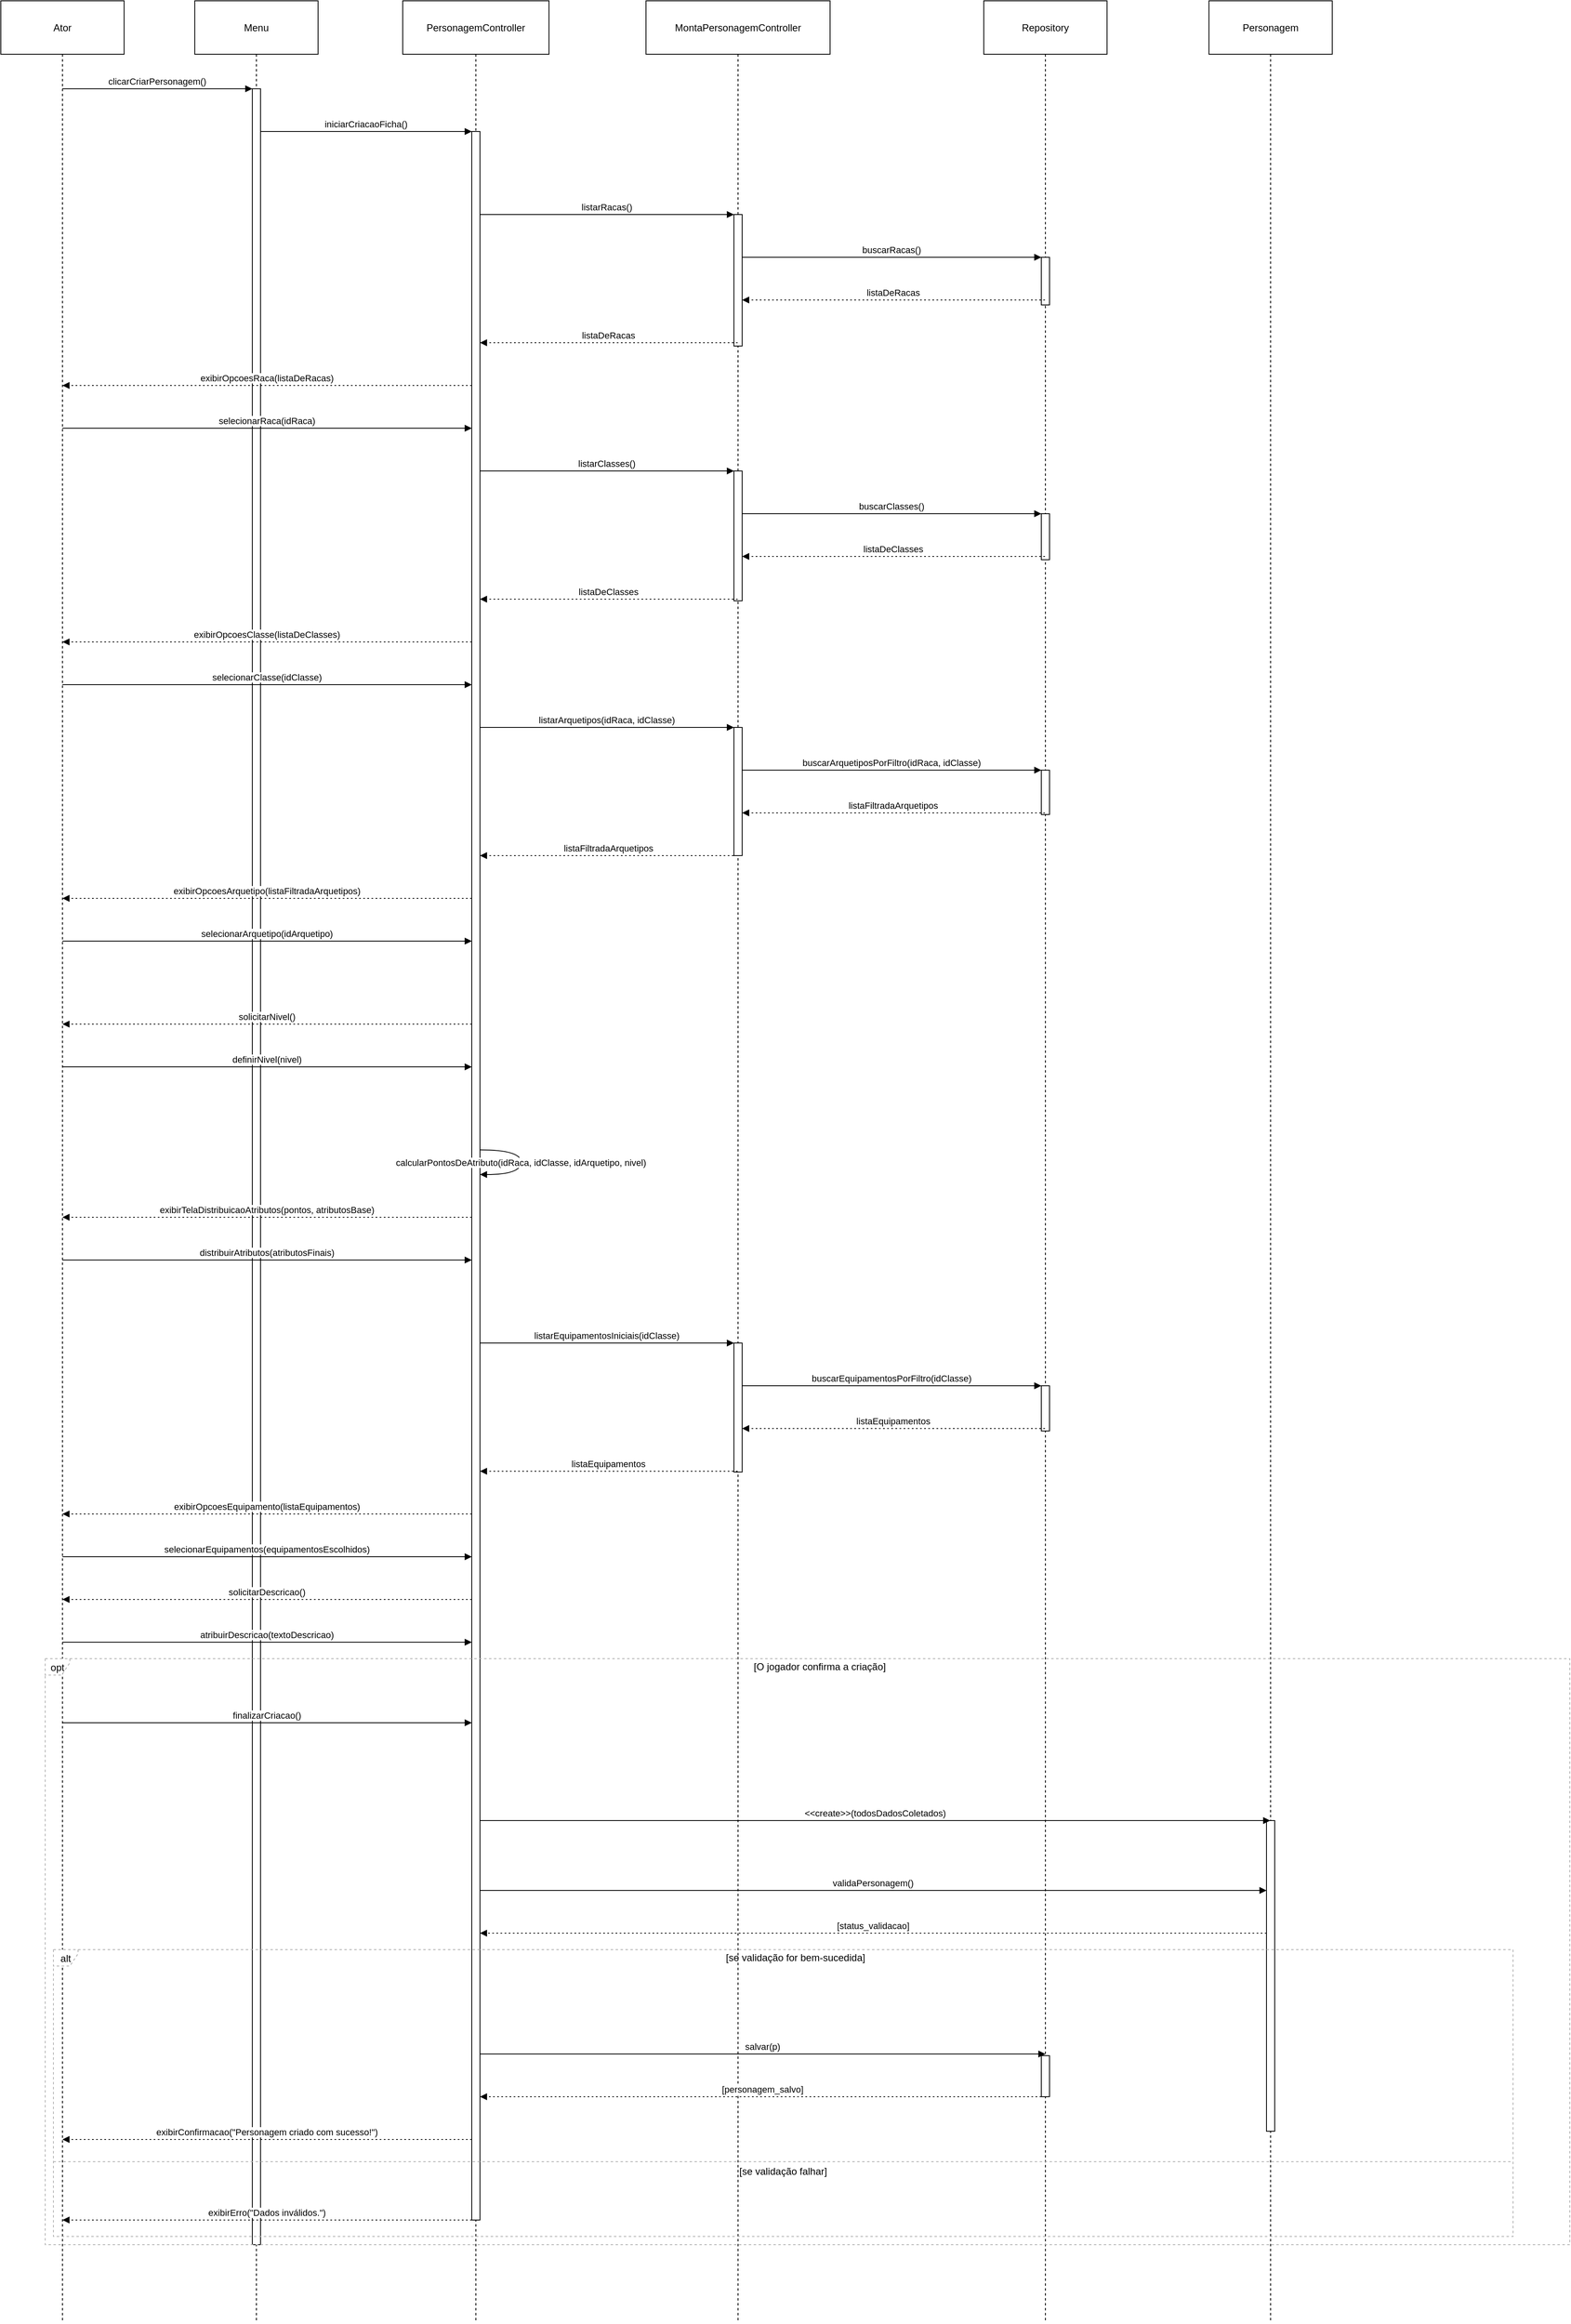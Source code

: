 <mxfile version="27.0.9">
  <diagram name="Página-1" id="dRzNGX5PWt0S2zdsGYkA">
    <mxGraphModel grid="1" page="1" gridSize="10" guides="1" tooltips="1" connect="1" arrows="1" fold="1" pageScale="1" pageWidth="827" pageHeight="1169" math="0" shadow="0">
      <root>
        <mxCell id="0" />
        <mxCell id="1" parent="0" />
        <mxCell id="wNVWfDmeZ_cBfafOIuPa-128" value="Ator" style="shape=umlLifeline;perimeter=lifelinePerimeter;whiteSpace=wrap;container=1;dropTarget=0;collapsible=0;recursiveResize=0;outlineConnect=0;portConstraint=eastwest;newEdgeStyle={&quot;edgeStyle&quot;:&quot;elbowEdgeStyle&quot;,&quot;elbow&quot;:&quot;vertical&quot;,&quot;curved&quot;:0,&quot;rounded&quot;:0};size=65;" vertex="1" parent="1">
          <mxGeometry x="20" y="20" width="150" height="2825" as="geometry" />
        </mxCell>
        <mxCell id="wNVWfDmeZ_cBfafOIuPa-129" value="Menu" style="shape=umlLifeline;perimeter=lifelinePerimeter;whiteSpace=wrap;container=1;dropTarget=0;collapsible=0;recursiveResize=0;outlineConnect=0;portConstraint=eastwest;newEdgeStyle={&quot;edgeStyle&quot;:&quot;elbowEdgeStyle&quot;,&quot;elbow&quot;:&quot;vertical&quot;,&quot;curved&quot;:0,&quot;rounded&quot;:0};size=65;" vertex="1" parent="1">
          <mxGeometry x="256" y="20" width="150" height="2825" as="geometry" />
        </mxCell>
        <mxCell id="wNVWfDmeZ_cBfafOIuPa-130" value="" style="points=[];perimeter=orthogonalPerimeter;outlineConnect=0;targetShapes=umlLifeline;portConstraint=eastwest;newEdgeStyle={&quot;edgeStyle&quot;:&quot;elbowEdgeStyle&quot;,&quot;elbow&quot;:&quot;vertical&quot;,&quot;curved&quot;:0,&quot;rounded&quot;:0}" vertex="1" parent="wNVWfDmeZ_cBfafOIuPa-129">
          <mxGeometry x="70" y="107" width="10" height="2623" as="geometry" />
        </mxCell>
        <mxCell id="wNVWfDmeZ_cBfafOIuPa-131" value="PersonagemController" style="shape=umlLifeline;perimeter=lifelinePerimeter;whiteSpace=wrap;container=1;dropTarget=0;collapsible=0;recursiveResize=0;outlineConnect=0;portConstraint=eastwest;newEdgeStyle={&quot;edgeStyle&quot;:&quot;elbowEdgeStyle&quot;,&quot;elbow&quot;:&quot;vertical&quot;,&quot;curved&quot;:0,&quot;rounded&quot;:0};size=65;" vertex="1" parent="1">
          <mxGeometry x="509" y="20" width="178" height="2825" as="geometry" />
        </mxCell>
        <mxCell id="wNVWfDmeZ_cBfafOIuPa-132" value="" style="points=[];perimeter=orthogonalPerimeter;outlineConnect=0;targetShapes=umlLifeline;portConstraint=eastwest;newEdgeStyle={&quot;edgeStyle&quot;:&quot;elbowEdgeStyle&quot;,&quot;elbow&quot;:&quot;vertical&quot;,&quot;curved&quot;:0,&quot;rounded&quot;:0}" vertex="1" parent="wNVWfDmeZ_cBfafOIuPa-131">
          <mxGeometry x="84" y="159" width="10" height="2541" as="geometry" />
        </mxCell>
        <mxCell id="wNVWfDmeZ_cBfafOIuPa-133" value="MontaPersonagemController" style="shape=umlLifeline;perimeter=lifelinePerimeter;whiteSpace=wrap;container=1;dropTarget=0;collapsible=0;recursiveResize=0;outlineConnect=0;portConstraint=eastwest;newEdgeStyle={&quot;edgeStyle&quot;:&quot;elbowEdgeStyle&quot;,&quot;elbow&quot;:&quot;vertical&quot;,&quot;curved&quot;:0,&quot;rounded&quot;:0};size=65;" vertex="1" parent="1">
          <mxGeometry x="805" y="20" width="224" height="2825" as="geometry" />
        </mxCell>
        <mxCell id="wNVWfDmeZ_cBfafOIuPa-134" value="" style="points=[];perimeter=orthogonalPerimeter;outlineConnect=0;targetShapes=umlLifeline;portConstraint=eastwest;newEdgeStyle={&quot;edgeStyle&quot;:&quot;elbowEdgeStyle&quot;,&quot;elbow&quot;:&quot;vertical&quot;,&quot;curved&quot;:0,&quot;rounded&quot;:0}" vertex="1" parent="wNVWfDmeZ_cBfafOIuPa-133">
          <mxGeometry x="107" y="260" width="10" height="160" as="geometry" />
        </mxCell>
        <mxCell id="wNVWfDmeZ_cBfafOIuPa-135" value="" style="points=[];perimeter=orthogonalPerimeter;outlineConnect=0;targetShapes=umlLifeline;portConstraint=eastwest;newEdgeStyle={&quot;edgeStyle&quot;:&quot;elbowEdgeStyle&quot;,&quot;elbow&quot;:&quot;vertical&quot;,&quot;curved&quot;:0,&quot;rounded&quot;:0}" vertex="1" parent="wNVWfDmeZ_cBfafOIuPa-133">
          <mxGeometry x="107" y="572" width="10" height="158" as="geometry" />
        </mxCell>
        <mxCell id="wNVWfDmeZ_cBfafOIuPa-136" value="" style="points=[];perimeter=orthogonalPerimeter;outlineConnect=0;targetShapes=umlLifeline;portConstraint=eastwest;newEdgeStyle={&quot;edgeStyle&quot;:&quot;elbowEdgeStyle&quot;,&quot;elbow&quot;:&quot;vertical&quot;,&quot;curved&quot;:0,&quot;rounded&quot;:0}" vertex="1" parent="wNVWfDmeZ_cBfafOIuPa-133">
          <mxGeometry x="107" y="884" width="10" height="156" as="geometry" />
        </mxCell>
        <mxCell id="wNVWfDmeZ_cBfafOIuPa-137" value="" style="points=[];perimeter=orthogonalPerimeter;outlineConnect=0;targetShapes=umlLifeline;portConstraint=eastwest;newEdgeStyle={&quot;edgeStyle&quot;:&quot;elbowEdgeStyle&quot;,&quot;elbow&quot;:&quot;vertical&quot;,&quot;curved&quot;:0,&quot;rounded&quot;:0}" vertex="1" parent="wNVWfDmeZ_cBfafOIuPa-133">
          <mxGeometry x="107" y="1633" width="10" height="157" as="geometry" />
        </mxCell>
        <mxCell id="wNVWfDmeZ_cBfafOIuPa-138" value="Repository" style="shape=umlLifeline;perimeter=lifelinePerimeter;whiteSpace=wrap;container=1;dropTarget=0;collapsible=0;recursiveResize=0;outlineConnect=0;portConstraint=eastwest;newEdgeStyle={&quot;edgeStyle&quot;:&quot;elbowEdgeStyle&quot;,&quot;elbow&quot;:&quot;vertical&quot;,&quot;curved&quot;:0,&quot;rounded&quot;:0};size=65;" vertex="1" parent="1">
          <mxGeometry x="1216" y="20" width="150" height="2825" as="geometry" />
        </mxCell>
        <mxCell id="wNVWfDmeZ_cBfafOIuPa-139" value="" style="points=[];perimeter=orthogonalPerimeter;outlineConnect=0;targetShapes=umlLifeline;portConstraint=eastwest;newEdgeStyle={&quot;edgeStyle&quot;:&quot;elbowEdgeStyle&quot;,&quot;elbow&quot;:&quot;vertical&quot;,&quot;curved&quot;:0,&quot;rounded&quot;:0}" vertex="1" parent="wNVWfDmeZ_cBfafOIuPa-138">
          <mxGeometry x="70" y="312" width="10" height="58" as="geometry" />
        </mxCell>
        <mxCell id="wNVWfDmeZ_cBfafOIuPa-140" value="" style="points=[];perimeter=orthogonalPerimeter;outlineConnect=0;targetShapes=umlLifeline;portConstraint=eastwest;newEdgeStyle={&quot;edgeStyle&quot;:&quot;elbowEdgeStyle&quot;,&quot;elbow&quot;:&quot;vertical&quot;,&quot;curved&quot;:0,&quot;rounded&quot;:0}" vertex="1" parent="wNVWfDmeZ_cBfafOIuPa-138">
          <mxGeometry x="70" y="624" width="10" height="56" as="geometry" />
        </mxCell>
        <mxCell id="wNVWfDmeZ_cBfafOIuPa-141" value="" style="points=[];perimeter=orthogonalPerimeter;outlineConnect=0;targetShapes=umlLifeline;portConstraint=eastwest;newEdgeStyle={&quot;edgeStyle&quot;:&quot;elbowEdgeStyle&quot;,&quot;elbow&quot;:&quot;vertical&quot;,&quot;curved&quot;:0,&quot;rounded&quot;:0}" vertex="1" parent="wNVWfDmeZ_cBfafOIuPa-138">
          <mxGeometry x="70" y="936" width="10" height="54" as="geometry" />
        </mxCell>
        <mxCell id="wNVWfDmeZ_cBfafOIuPa-142" value="" style="points=[];perimeter=orthogonalPerimeter;outlineConnect=0;targetShapes=umlLifeline;portConstraint=eastwest;newEdgeStyle={&quot;edgeStyle&quot;:&quot;elbowEdgeStyle&quot;,&quot;elbow&quot;:&quot;vertical&quot;,&quot;curved&quot;:0,&quot;rounded&quot;:0}" vertex="1" parent="wNVWfDmeZ_cBfafOIuPa-138">
          <mxGeometry x="70" y="1685" width="10" height="55" as="geometry" />
        </mxCell>
        <mxCell id="wNVWfDmeZ_cBfafOIuPa-145" value="Personagem" style="shape=umlLifeline;perimeter=lifelinePerimeter;whiteSpace=wrap;container=1;dropTarget=0;collapsible=0;recursiveResize=0;outlineConnect=0;portConstraint=eastwest;newEdgeStyle={&quot;edgeStyle&quot;:&quot;elbowEdgeStyle&quot;,&quot;elbow&quot;:&quot;vertical&quot;,&quot;curved&quot;:0,&quot;rounded&quot;:0};size=65;" vertex="1" parent="1">
          <mxGeometry x="1490" y="20" width="150" height="2825" as="geometry" />
        </mxCell>
        <mxCell id="wNVWfDmeZ_cBfafOIuPa-146" value="" style="points=[];perimeter=orthogonalPerimeter;outlineConnect=0;targetShapes=umlLifeline;portConstraint=eastwest;newEdgeStyle={&quot;edgeStyle&quot;:&quot;elbowEdgeStyle&quot;,&quot;elbow&quot;:&quot;vertical&quot;,&quot;curved&quot;:0,&quot;rounded&quot;:0}" vertex="1" parent="wNVWfDmeZ_cBfafOIuPa-145">
          <mxGeometry x="70" y="2214" width="10" height="378" as="geometry" />
        </mxCell>
        <mxCell id="wNVWfDmeZ_cBfafOIuPa-147" value="alt" style="shape=umlFrame;dashed=1;pointerEvents=0;dropTarget=0;strokeColor=#B3B3B3;height=20;width=30" vertex="1" parent="1">
          <mxGeometry x="84" y="2391" width="1776" height="349" as="geometry" />
        </mxCell>
        <mxCell id="wNVWfDmeZ_cBfafOIuPa-148" value="[se validação for bem-sucedida]" style="text;strokeColor=none;fillColor=none;align=center;verticalAlign=middle;whiteSpace=wrap;" vertex="1" parent="wNVWfDmeZ_cBfafOIuPa-147">
          <mxGeometry x="30" width="1746" height="20" as="geometry" />
        </mxCell>
        <mxCell id="wNVWfDmeZ_cBfafOIuPa-149" value="[se validação falhar]" style="shape=line;dashed=1;whiteSpace=wrap;verticalAlign=top;labelPosition=center;verticalLabelPosition=middle;align=center;strokeColor=#B3B3B3;" vertex="1" parent="wNVWfDmeZ_cBfafOIuPa-147">
          <mxGeometry y="256" width="1776" height="4" as="geometry" />
        </mxCell>
        <mxCell id="wNVWfDmeZ_cBfafOIuPa-150" value="opt" style="shape=umlFrame;dashed=1;pointerEvents=0;dropTarget=0;strokeColor=#B3B3B3;height=20;width=30" vertex="1" parent="1">
          <mxGeometry x="74" y="2037" width="1855" height="713" as="geometry" />
        </mxCell>
        <mxCell id="wNVWfDmeZ_cBfafOIuPa-151" value="[O jogador confirma a criação]" style="text;strokeColor=none;fillColor=none;align=center;verticalAlign=middle;whiteSpace=wrap;" vertex="1" parent="wNVWfDmeZ_cBfafOIuPa-150">
          <mxGeometry x="30" width="1825" height="20" as="geometry" />
        </mxCell>
        <mxCell id="wNVWfDmeZ_cBfafOIuPa-152" value="clicarCriarPersonagem()" style="verticalAlign=bottom;edgeStyle=elbowEdgeStyle;elbow=vertical;curved=0;rounded=0;endArrow=block;" edge="1" parent="1" source="wNVWfDmeZ_cBfafOIuPa-128" target="wNVWfDmeZ_cBfafOIuPa-130">
          <mxGeometry relative="1" as="geometry">
            <Array as="points">
              <mxPoint x="222" y="127" />
            </Array>
          </mxGeometry>
        </mxCell>
        <mxCell id="wNVWfDmeZ_cBfafOIuPa-153" value="iniciarCriacaoFicha()" style="verticalAlign=bottom;edgeStyle=elbowEdgeStyle;elbow=vertical;curved=0;rounded=0;endArrow=block;" edge="1" parent="1" source="wNVWfDmeZ_cBfafOIuPa-130" target="wNVWfDmeZ_cBfafOIuPa-132">
          <mxGeometry relative="1" as="geometry">
            <Array as="points">
              <mxPoint x="475" y="179" />
            </Array>
          </mxGeometry>
        </mxCell>
        <mxCell id="wNVWfDmeZ_cBfafOIuPa-154" value="listarRacas()" style="verticalAlign=bottom;edgeStyle=elbowEdgeStyle;elbow=vertical;curved=0;rounded=0;endArrow=block;" edge="1" parent="1" source="wNVWfDmeZ_cBfafOIuPa-132" target="wNVWfDmeZ_cBfafOIuPa-134">
          <mxGeometry relative="1" as="geometry">
            <Array as="points">
              <mxPoint x="768" y="280" />
            </Array>
          </mxGeometry>
        </mxCell>
        <mxCell id="wNVWfDmeZ_cBfafOIuPa-155" value="buscarRacas()" style="verticalAlign=bottom;edgeStyle=elbowEdgeStyle;elbow=vertical;curved=0;rounded=0;endArrow=block;" edge="1" parent="1" source="wNVWfDmeZ_cBfafOIuPa-134" target="wNVWfDmeZ_cBfafOIuPa-139">
          <mxGeometry relative="1" as="geometry">
            <Array as="points">
              <mxPoint x="1114" y="332" />
            </Array>
          </mxGeometry>
        </mxCell>
        <mxCell id="wNVWfDmeZ_cBfafOIuPa-156" value="listaDeRacas" style="verticalAlign=bottom;edgeStyle=elbowEdgeStyle;elbow=vertical;curved=0;rounded=0;dashed=1;dashPattern=2 3;endArrow=block;" edge="1" parent="1" source="wNVWfDmeZ_cBfafOIuPa-138" target="wNVWfDmeZ_cBfafOIuPa-134">
          <mxGeometry relative="1" as="geometry">
            <Array as="points">
              <mxPoint x="1115" y="384" />
            </Array>
          </mxGeometry>
        </mxCell>
        <mxCell id="wNVWfDmeZ_cBfafOIuPa-157" value="listaDeRacas" style="verticalAlign=bottom;edgeStyle=elbowEdgeStyle;elbow=vertical;curved=0;rounded=0;dashed=1;dashPattern=2 3;endArrow=block;" edge="1" parent="1" source="wNVWfDmeZ_cBfafOIuPa-133" target="wNVWfDmeZ_cBfafOIuPa-132">
          <mxGeometry relative="1" as="geometry">
            <Array as="points">
              <mxPoint x="769" y="436" />
            </Array>
          </mxGeometry>
        </mxCell>
        <mxCell id="wNVWfDmeZ_cBfafOIuPa-158" value="exibirOpcoesRaca(listaDeRacas)" style="verticalAlign=bottom;edgeStyle=elbowEdgeStyle;elbow=vertical;curved=0;rounded=0;dashed=1;dashPattern=2 3;endArrow=block;" edge="1" parent="1" source="wNVWfDmeZ_cBfafOIuPa-132" target="wNVWfDmeZ_cBfafOIuPa-128">
          <mxGeometry relative="1" as="geometry">
            <Array as="points">
              <mxPoint x="356" y="488" />
            </Array>
          </mxGeometry>
        </mxCell>
        <mxCell id="wNVWfDmeZ_cBfafOIuPa-159" value="selecionarRaca(idRaca)" style="verticalAlign=bottom;edgeStyle=elbowEdgeStyle;elbow=vertical;curved=0;rounded=0;endArrow=block;" edge="1" parent="1" source="wNVWfDmeZ_cBfafOIuPa-128" target="wNVWfDmeZ_cBfafOIuPa-132">
          <mxGeometry relative="1" as="geometry">
            <Array as="points">
              <mxPoint x="353" y="540" />
            </Array>
          </mxGeometry>
        </mxCell>
        <mxCell id="wNVWfDmeZ_cBfafOIuPa-160" value="listarClasses()" style="verticalAlign=bottom;edgeStyle=elbowEdgeStyle;elbow=vertical;curved=0;rounded=0;endArrow=block;" edge="1" parent="1" source="wNVWfDmeZ_cBfafOIuPa-132" target="wNVWfDmeZ_cBfafOIuPa-135">
          <mxGeometry relative="1" as="geometry">
            <Array as="points">
              <mxPoint x="768" y="592" />
            </Array>
          </mxGeometry>
        </mxCell>
        <mxCell id="wNVWfDmeZ_cBfafOIuPa-161" value="buscarClasses()" style="verticalAlign=bottom;edgeStyle=elbowEdgeStyle;elbow=vertical;curved=0;rounded=0;endArrow=block;" edge="1" parent="1" source="wNVWfDmeZ_cBfafOIuPa-135" target="wNVWfDmeZ_cBfafOIuPa-140">
          <mxGeometry relative="1" as="geometry">
            <Array as="points">
              <mxPoint x="1114" y="644" />
            </Array>
          </mxGeometry>
        </mxCell>
        <mxCell id="wNVWfDmeZ_cBfafOIuPa-162" value="listaDeClasses" style="verticalAlign=bottom;edgeStyle=elbowEdgeStyle;elbow=vertical;curved=0;rounded=0;dashed=1;dashPattern=2 3;endArrow=block;" edge="1" parent="1" source="wNVWfDmeZ_cBfafOIuPa-138" target="wNVWfDmeZ_cBfafOIuPa-135">
          <mxGeometry relative="1" as="geometry">
            <Array as="points">
              <mxPoint x="1115" y="696" />
            </Array>
          </mxGeometry>
        </mxCell>
        <mxCell id="wNVWfDmeZ_cBfafOIuPa-163" value="listaDeClasses" style="verticalAlign=bottom;edgeStyle=elbowEdgeStyle;elbow=vertical;curved=0;rounded=0;dashed=1;dashPattern=2 3;endArrow=block;" edge="1" parent="1" source="wNVWfDmeZ_cBfafOIuPa-133" target="wNVWfDmeZ_cBfafOIuPa-132">
          <mxGeometry relative="1" as="geometry">
            <Array as="points">
              <mxPoint x="769" y="748" />
            </Array>
          </mxGeometry>
        </mxCell>
        <mxCell id="wNVWfDmeZ_cBfafOIuPa-164" value="exibirOpcoesClasse(listaDeClasses)" style="verticalAlign=bottom;edgeStyle=elbowEdgeStyle;elbow=vertical;curved=0;rounded=0;dashed=1;dashPattern=2 3;endArrow=block;" edge="1" parent="1" source="wNVWfDmeZ_cBfafOIuPa-132" target="wNVWfDmeZ_cBfafOIuPa-128">
          <mxGeometry relative="1" as="geometry">
            <Array as="points">
              <mxPoint x="356" y="800" />
            </Array>
          </mxGeometry>
        </mxCell>
        <mxCell id="wNVWfDmeZ_cBfafOIuPa-165" value="selecionarClasse(idClasse)" style="verticalAlign=bottom;edgeStyle=elbowEdgeStyle;elbow=vertical;curved=0;rounded=0;endArrow=block;" edge="1" parent="1" source="wNVWfDmeZ_cBfafOIuPa-128" target="wNVWfDmeZ_cBfafOIuPa-132">
          <mxGeometry relative="1" as="geometry">
            <Array as="points">
              <mxPoint x="353" y="852" />
            </Array>
          </mxGeometry>
        </mxCell>
        <mxCell id="wNVWfDmeZ_cBfafOIuPa-166" value="listarArquetipos(idRaca, idClasse)" style="verticalAlign=bottom;edgeStyle=elbowEdgeStyle;elbow=vertical;curved=0;rounded=0;endArrow=block;" edge="1" parent="1" source="wNVWfDmeZ_cBfafOIuPa-132" target="wNVWfDmeZ_cBfafOIuPa-136">
          <mxGeometry relative="1" as="geometry">
            <Array as="points">
              <mxPoint x="768" y="904" />
            </Array>
          </mxGeometry>
        </mxCell>
        <mxCell id="wNVWfDmeZ_cBfafOIuPa-167" value="buscarArquetiposPorFiltro(idRaca, idClasse)" style="verticalAlign=bottom;edgeStyle=elbowEdgeStyle;elbow=vertical;curved=0;rounded=0;endArrow=block;" edge="1" parent="1" source="wNVWfDmeZ_cBfafOIuPa-136" target="wNVWfDmeZ_cBfafOIuPa-141">
          <mxGeometry relative="1" as="geometry">
            <Array as="points">
              <mxPoint x="1114" y="956" />
            </Array>
          </mxGeometry>
        </mxCell>
        <mxCell id="wNVWfDmeZ_cBfafOIuPa-168" value="listaFiltradaArquetipos" style="verticalAlign=bottom;edgeStyle=elbowEdgeStyle;elbow=vertical;curved=0;rounded=0;dashed=1;dashPattern=2 3;endArrow=block;" edge="1" parent="1" source="wNVWfDmeZ_cBfafOIuPa-138" target="wNVWfDmeZ_cBfafOIuPa-136">
          <mxGeometry relative="1" as="geometry">
            <Array as="points">
              <mxPoint x="1115" y="1008" />
            </Array>
          </mxGeometry>
        </mxCell>
        <mxCell id="wNVWfDmeZ_cBfafOIuPa-169" value="listaFiltradaArquetipos" style="verticalAlign=bottom;edgeStyle=elbowEdgeStyle;elbow=vertical;curved=0;rounded=0;dashed=1;dashPattern=2 3;endArrow=block;" edge="1" parent="1" source="wNVWfDmeZ_cBfafOIuPa-133" target="wNVWfDmeZ_cBfafOIuPa-132">
          <mxGeometry relative="1" as="geometry">
            <Array as="points">
              <mxPoint x="769" y="1060" />
            </Array>
          </mxGeometry>
        </mxCell>
        <mxCell id="wNVWfDmeZ_cBfafOIuPa-170" value="exibirOpcoesArquetipo(listaFiltradaArquetipos)" style="verticalAlign=bottom;edgeStyle=elbowEdgeStyle;elbow=vertical;curved=0;rounded=0;dashed=1;dashPattern=2 3;endArrow=block;" edge="1" parent="1" source="wNVWfDmeZ_cBfafOIuPa-132" target="wNVWfDmeZ_cBfafOIuPa-128">
          <mxGeometry relative="1" as="geometry">
            <Array as="points">
              <mxPoint x="356" y="1112" />
            </Array>
          </mxGeometry>
        </mxCell>
        <mxCell id="wNVWfDmeZ_cBfafOIuPa-171" value="selecionarArquetipo(idArquetipo)" style="verticalAlign=bottom;edgeStyle=elbowEdgeStyle;elbow=vertical;curved=0;rounded=0;endArrow=block;" edge="1" parent="1" source="wNVWfDmeZ_cBfafOIuPa-128" target="wNVWfDmeZ_cBfafOIuPa-132">
          <mxGeometry relative="1" as="geometry">
            <Array as="points">
              <mxPoint x="353" y="1164" />
            </Array>
          </mxGeometry>
        </mxCell>
        <mxCell id="wNVWfDmeZ_cBfafOIuPa-172" value="solicitarNivel()" style="verticalAlign=bottom;edgeStyle=elbowEdgeStyle;elbow=vertical;curved=0;rounded=0;dashed=1;dashPattern=2 3;endArrow=block;" edge="1" parent="1" source="wNVWfDmeZ_cBfafOIuPa-132" target="wNVWfDmeZ_cBfafOIuPa-128">
          <mxGeometry relative="1" as="geometry">
            <Array as="points">
              <mxPoint x="356" y="1265" />
            </Array>
          </mxGeometry>
        </mxCell>
        <mxCell id="wNVWfDmeZ_cBfafOIuPa-173" value="definirNivel(nivel)" style="verticalAlign=bottom;edgeStyle=elbowEdgeStyle;elbow=vertical;curved=0;rounded=0;endArrow=block;" edge="1" parent="1" source="wNVWfDmeZ_cBfafOIuPa-128" target="wNVWfDmeZ_cBfafOIuPa-132">
          <mxGeometry relative="1" as="geometry">
            <Array as="points">
              <mxPoint x="353" y="1317" />
            </Array>
          </mxGeometry>
        </mxCell>
        <mxCell id="wNVWfDmeZ_cBfafOIuPa-174" value="calcularPontosDeAtributo(idRaca, idClasse, idArquetipo, nivel)" style="curved=1;endArrow=block;rounded=0;" edge="1" parent="1" source="wNVWfDmeZ_cBfafOIuPa-132" target="wNVWfDmeZ_cBfafOIuPa-132">
          <mxGeometry relative="1" as="geometry">
            <Array as="points">
              <mxPoint x="653" y="1418" />
              <mxPoint x="653" y="1448" />
            </Array>
          </mxGeometry>
        </mxCell>
        <mxCell id="wNVWfDmeZ_cBfafOIuPa-175" value="exibirTelaDistribuicaoAtributos(pontos, atributosBase)" style="verticalAlign=bottom;edgeStyle=elbowEdgeStyle;elbow=vertical;curved=0;rounded=0;dashed=1;dashPattern=2 3;endArrow=block;" edge="1" parent="1" source="wNVWfDmeZ_cBfafOIuPa-132" target="wNVWfDmeZ_cBfafOIuPa-128">
          <mxGeometry relative="1" as="geometry">
            <Array as="points">
              <mxPoint x="356" y="1500" />
            </Array>
          </mxGeometry>
        </mxCell>
        <mxCell id="wNVWfDmeZ_cBfafOIuPa-176" value="distribuirAtributos(atributosFinais)" style="verticalAlign=bottom;edgeStyle=elbowEdgeStyle;elbow=vertical;curved=0;rounded=0;endArrow=block;" edge="1" parent="1" source="wNVWfDmeZ_cBfafOIuPa-128" target="wNVWfDmeZ_cBfafOIuPa-132">
          <mxGeometry relative="1" as="geometry">
            <Array as="points">
              <mxPoint x="353" y="1552" />
            </Array>
          </mxGeometry>
        </mxCell>
        <mxCell id="wNVWfDmeZ_cBfafOIuPa-177" value="listarEquipamentosIniciais(idClasse)" style="verticalAlign=bottom;edgeStyle=elbowEdgeStyle;elbow=vertical;curved=0;rounded=0;endArrow=block;" edge="1" parent="1" source="wNVWfDmeZ_cBfafOIuPa-132" target="wNVWfDmeZ_cBfafOIuPa-137">
          <mxGeometry relative="1" as="geometry">
            <Array as="points">
              <mxPoint x="768" y="1653" />
            </Array>
          </mxGeometry>
        </mxCell>
        <mxCell id="wNVWfDmeZ_cBfafOIuPa-178" value="buscarEquipamentosPorFiltro(idClasse)" style="verticalAlign=bottom;edgeStyle=elbowEdgeStyle;elbow=vertical;curved=0;rounded=0;endArrow=block;" edge="1" parent="1" source="wNVWfDmeZ_cBfafOIuPa-137" target="wNVWfDmeZ_cBfafOIuPa-142">
          <mxGeometry relative="1" as="geometry">
            <Array as="points">
              <mxPoint x="1114" y="1705" />
            </Array>
          </mxGeometry>
        </mxCell>
        <mxCell id="wNVWfDmeZ_cBfafOIuPa-179" value="listaEquipamentos" style="verticalAlign=bottom;edgeStyle=elbowEdgeStyle;elbow=vertical;curved=0;rounded=0;dashed=1;dashPattern=2 3;endArrow=block;" edge="1" parent="1" source="wNVWfDmeZ_cBfafOIuPa-138" target="wNVWfDmeZ_cBfafOIuPa-137">
          <mxGeometry relative="1" as="geometry">
            <Array as="points">
              <mxPoint x="1115" y="1757" />
            </Array>
          </mxGeometry>
        </mxCell>
        <mxCell id="wNVWfDmeZ_cBfafOIuPa-180" value="listaEquipamentos" style="verticalAlign=bottom;edgeStyle=elbowEdgeStyle;elbow=vertical;curved=0;rounded=0;dashed=1;dashPattern=2 3;endArrow=block;" edge="1" parent="1" source="wNVWfDmeZ_cBfafOIuPa-133" target="wNVWfDmeZ_cBfafOIuPa-132">
          <mxGeometry relative="1" as="geometry">
            <Array as="points">
              <mxPoint x="769" y="1809" />
            </Array>
          </mxGeometry>
        </mxCell>
        <mxCell id="wNVWfDmeZ_cBfafOIuPa-181" value="exibirOpcoesEquipamento(listaEquipamentos)" style="verticalAlign=bottom;edgeStyle=elbowEdgeStyle;elbow=vertical;curved=0;rounded=0;dashed=1;dashPattern=2 3;endArrow=block;" edge="1" parent="1" source="wNVWfDmeZ_cBfafOIuPa-132" target="wNVWfDmeZ_cBfafOIuPa-128">
          <mxGeometry relative="1" as="geometry">
            <Array as="points">
              <mxPoint x="356" y="1861" />
            </Array>
          </mxGeometry>
        </mxCell>
        <mxCell id="wNVWfDmeZ_cBfafOIuPa-182" value="selecionarEquipamentos(equipamentosEscolhidos)" style="verticalAlign=bottom;edgeStyle=elbowEdgeStyle;elbow=vertical;curved=0;rounded=0;endArrow=block;" edge="1" parent="1" source="wNVWfDmeZ_cBfafOIuPa-128" target="wNVWfDmeZ_cBfafOIuPa-132">
          <mxGeometry relative="1" as="geometry">
            <Array as="points">
              <mxPoint x="353" y="1913" />
            </Array>
          </mxGeometry>
        </mxCell>
        <mxCell id="wNVWfDmeZ_cBfafOIuPa-183" value="solicitarDescricao()" style="verticalAlign=bottom;edgeStyle=elbowEdgeStyle;elbow=vertical;curved=0;rounded=0;dashed=1;dashPattern=2 3;endArrow=block;" edge="1" parent="1" source="wNVWfDmeZ_cBfafOIuPa-132" target="wNVWfDmeZ_cBfafOIuPa-128">
          <mxGeometry relative="1" as="geometry">
            <Array as="points">
              <mxPoint x="356" y="1965" />
            </Array>
          </mxGeometry>
        </mxCell>
        <mxCell id="wNVWfDmeZ_cBfafOIuPa-184" value="atribuirDescricao(textoDescricao)" style="verticalAlign=bottom;edgeStyle=elbowEdgeStyle;elbow=vertical;curved=0;rounded=0;endArrow=block;" edge="1" parent="1" source="wNVWfDmeZ_cBfafOIuPa-128" target="wNVWfDmeZ_cBfafOIuPa-132">
          <mxGeometry relative="1" as="geometry">
            <Array as="points">
              <mxPoint x="353" y="2017" />
            </Array>
          </mxGeometry>
        </mxCell>
        <mxCell id="wNVWfDmeZ_cBfafOIuPa-185" value="finalizarCriacao()" style="verticalAlign=bottom;edgeStyle=elbowEdgeStyle;elbow=vertical;curved=0;rounded=0;endArrow=block;" edge="1" parent="1" source="wNVWfDmeZ_cBfafOIuPa-128" target="wNVWfDmeZ_cBfafOIuPa-132">
          <mxGeometry relative="1" as="geometry">
            <Array as="points">
              <mxPoint x="353" y="2115" />
            </Array>
          </mxGeometry>
        </mxCell>
        <mxCell id="wNVWfDmeZ_cBfafOIuPa-186" value="&lt;&lt;create&gt;&gt;(todosDadosColetados)" style="verticalAlign=bottom;edgeStyle=elbowEdgeStyle;elbow=vertical;curved=0;rounded=0;endArrow=block;" edge="1" parent="1" source="wNVWfDmeZ_cBfafOIuPa-132" target="wNVWfDmeZ_cBfafOIuPa-145">
          <mxGeometry relative="1" as="geometry">
            <Array as="points">
              <mxPoint x="1232" y="2234" />
            </Array>
          </mxGeometry>
        </mxCell>
        <mxCell id="wNVWfDmeZ_cBfafOIuPa-187" value="validaPersonagem()" style="verticalAlign=bottom;edgeStyle=elbowEdgeStyle;elbow=vertical;curved=0;rounded=0;endArrow=block;" edge="1" parent="1" source="wNVWfDmeZ_cBfafOIuPa-132" target="wNVWfDmeZ_cBfafOIuPa-146">
          <mxGeometry relative="1" as="geometry">
            <Array as="points">
              <mxPoint x="1230" y="2319" />
            </Array>
          </mxGeometry>
        </mxCell>
        <mxCell id="wNVWfDmeZ_cBfafOIuPa-188" value="[status_validacao]" style="verticalAlign=bottom;edgeStyle=elbowEdgeStyle;elbow=vertical;curved=0;rounded=0;dashed=1;dashPattern=2 3;endArrow=block;" edge="1" parent="1" source="wNVWfDmeZ_cBfafOIuPa-146" target="wNVWfDmeZ_cBfafOIuPa-132">
          <mxGeometry relative="1" as="geometry">
            <Array as="points">
              <mxPoint x="1233" y="2371" />
            </Array>
          </mxGeometry>
        </mxCell>
        <mxCell id="wNVWfDmeZ_cBfafOIuPa-189" value="salvar(p)" style="verticalAlign=bottom;edgeStyle=elbowEdgeStyle;elbow=vertical;curved=0;rounded=0;endArrow=block;" edge="1" parent="1" source="wNVWfDmeZ_cBfafOIuPa-132">
          <mxGeometry relative="1" as="geometry">
            <Array as="points">
              <mxPoint x="1086" y="2518" />
            </Array>
            <mxPoint x="1291" y="2518" as="targetPoint" />
          </mxGeometry>
        </mxCell>
        <mxCell id="wNVWfDmeZ_cBfafOIuPa-190" value="[personagem_salvo]" style="verticalAlign=bottom;edgeStyle=elbowEdgeStyle;elbow=vertical;curved=0;rounded=0;dashed=1;dashPattern=2 3;endArrow=block;" edge="1" parent="1" target="wNVWfDmeZ_cBfafOIuPa-132">
          <mxGeometry relative="1" as="geometry">
            <Array as="points">
              <mxPoint x="1087" y="2570" />
            </Array>
            <mxPoint x="1291" y="2570" as="sourcePoint" />
          </mxGeometry>
        </mxCell>
        <mxCell id="wNVWfDmeZ_cBfafOIuPa-191" value="exibirConfirmacao(&quot;Personagem criado com sucesso!&quot;)" style="verticalAlign=bottom;edgeStyle=elbowEdgeStyle;elbow=vertical;curved=0;rounded=0;dashed=1;dashPattern=2 3;endArrow=block;" edge="1" parent="1" source="wNVWfDmeZ_cBfafOIuPa-132" target="wNVWfDmeZ_cBfafOIuPa-128">
          <mxGeometry relative="1" as="geometry">
            <Array as="points">
              <mxPoint x="356" y="2622" />
            </Array>
          </mxGeometry>
        </mxCell>
        <mxCell id="wNVWfDmeZ_cBfafOIuPa-192" value="exibirErro(&quot;Dados inválidos.&quot;)" style="verticalAlign=bottom;edgeStyle=elbowEdgeStyle;elbow=vertical;curved=0;rounded=0;dashed=1;dashPattern=2 3;endArrow=block;" edge="1" parent="1" source="wNVWfDmeZ_cBfafOIuPa-132" target="wNVWfDmeZ_cBfafOIuPa-128">
          <mxGeometry relative="1" as="geometry">
            <Array as="points">
              <mxPoint x="356" y="2720" />
            </Array>
          </mxGeometry>
        </mxCell>
        <mxCell id="wNVWfDmeZ_cBfafOIuPa-199" value="" style="points=[];perimeter=orthogonalPerimeter;outlineConnect=0;targetShapes=umlLifeline;portConstraint=eastwest;newEdgeStyle={&quot;edgeStyle&quot;:&quot;elbowEdgeStyle&quot;,&quot;elbow&quot;:&quot;vertical&quot;,&quot;curved&quot;:0,&quot;rounded&quot;:0}" vertex="1" parent="1">
          <mxGeometry x="1286" y="2520" width="10" height="50" as="geometry" />
        </mxCell>
      </root>
    </mxGraphModel>
  </diagram>
</mxfile>
